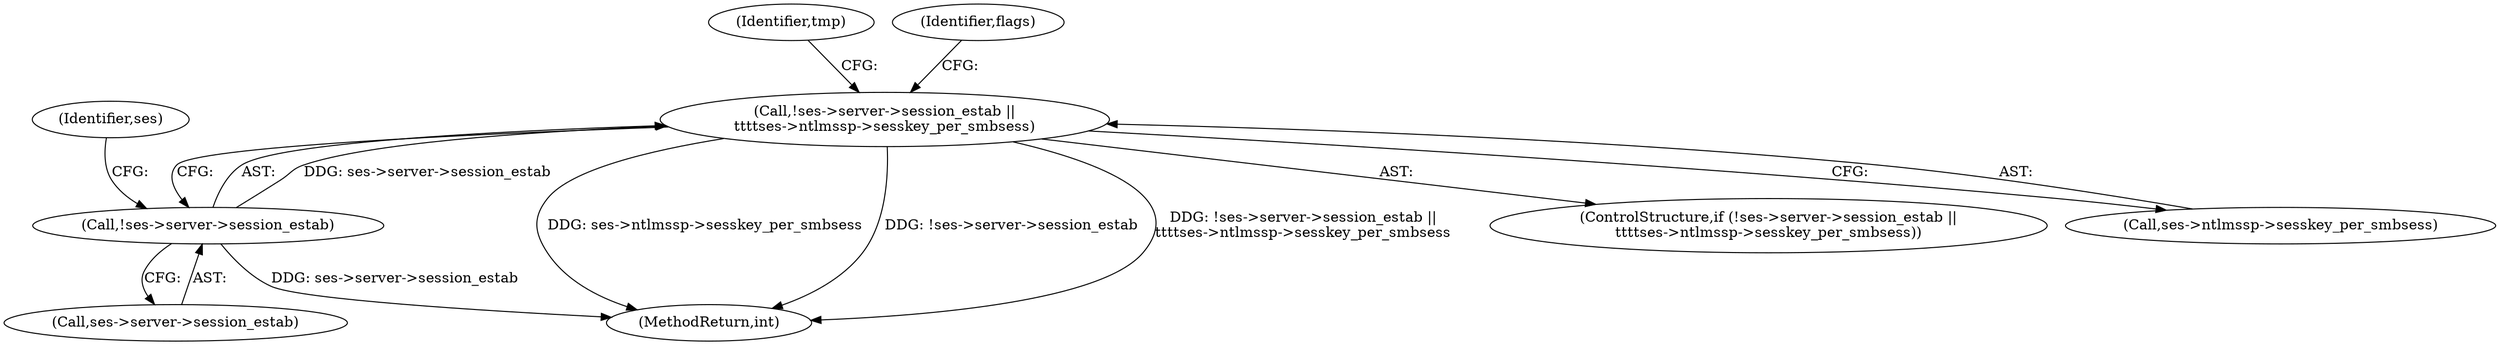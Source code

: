 digraph "0_linux_cabfb3680f78981d26c078a26e5c748531257ebb@pointer" {
"1000180" [label="(Call,!ses->server->session_estab ||\n\t\t\t\tses->ntlmssp->sesskey_per_smbsess)"];
"1000181" [label="(Call,!ses->server->session_estab)"];
"1000181" [label="(Call,!ses->server->session_estab)"];
"1000180" [label="(Call,!ses->server->session_estab ||\n\t\t\t\tses->ntlmssp->sesskey_per_smbsess)"];
"1000189" [label="(Identifier,ses)"];
"1000606" [label="(MethodReturn,int)"];
"1000182" [label="(Call,ses->server->session_estab)"];
"1000196" [label="(Identifier,tmp)"];
"1000179" [label="(ControlStructure,if (!ses->server->session_estab ||\n\t\t\t\tses->ntlmssp->sesskey_per_smbsess))"];
"1000193" [label="(Identifier,flags)"];
"1000187" [label="(Call,ses->ntlmssp->sesskey_per_smbsess)"];
"1000180" -> "1000179"  [label="AST: "];
"1000180" -> "1000181"  [label="CFG: "];
"1000180" -> "1000187"  [label="CFG: "];
"1000181" -> "1000180"  [label="AST: "];
"1000187" -> "1000180"  [label="AST: "];
"1000193" -> "1000180"  [label="CFG: "];
"1000196" -> "1000180"  [label="CFG: "];
"1000180" -> "1000606"  [label="DDG: ses->ntlmssp->sesskey_per_smbsess"];
"1000180" -> "1000606"  [label="DDG: !ses->server->session_estab"];
"1000180" -> "1000606"  [label="DDG: !ses->server->session_estab ||\n\t\t\t\tses->ntlmssp->sesskey_per_smbsess"];
"1000181" -> "1000180"  [label="DDG: ses->server->session_estab"];
"1000181" -> "1000182"  [label="CFG: "];
"1000182" -> "1000181"  [label="AST: "];
"1000189" -> "1000181"  [label="CFG: "];
"1000181" -> "1000606"  [label="DDG: ses->server->session_estab"];
}
